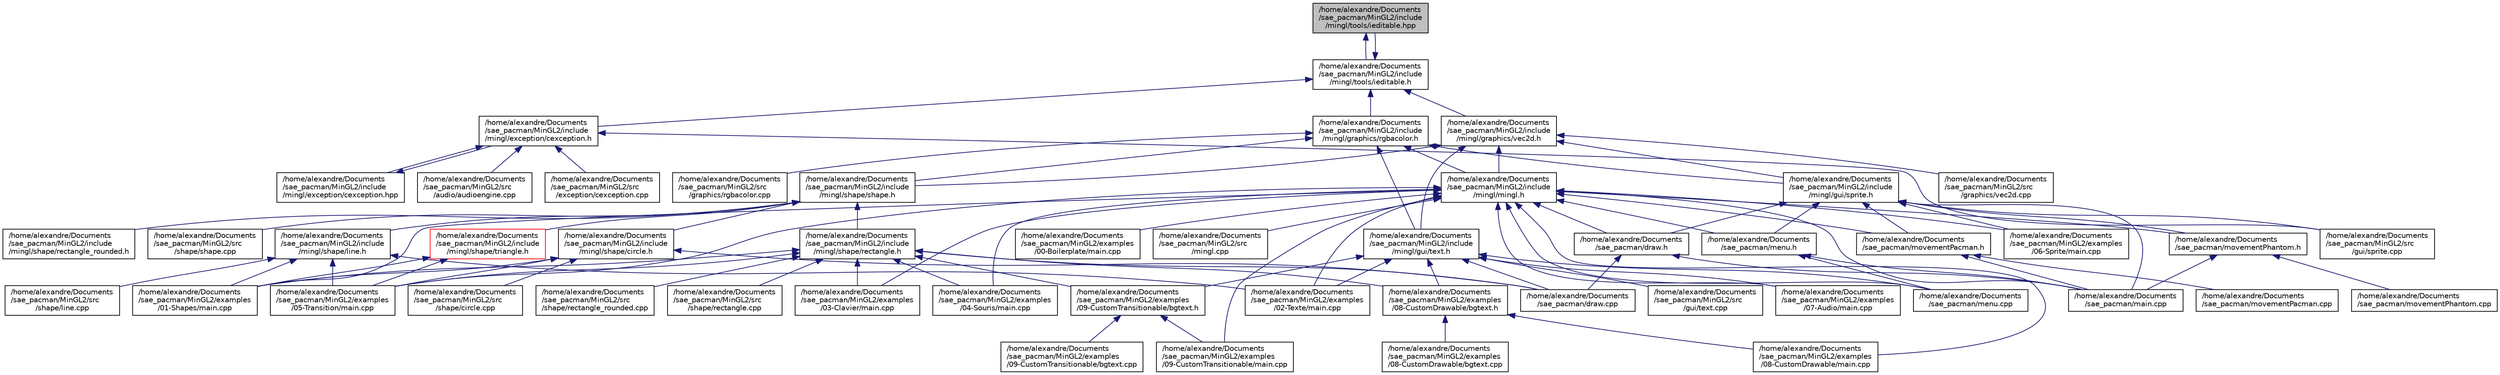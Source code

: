 digraph "/home/alexandre/Documents/sae_pacman/MinGL2/include/mingl/tools/ieditable.hpp"
{
 // LATEX_PDF_SIZE
  edge [fontname="Helvetica",fontsize="10",labelfontname="Helvetica",labelfontsize="10"];
  node [fontname="Helvetica",fontsize="10",shape=record];
  Node1 [label="/home/alexandre/Documents\l/sae_pacman/MinGL2/include\l/mingl/tools/ieditable.hpp",height=0.2,width=0.4,color="black", fillcolor="grey75", style="filled", fontcolor="black",tooltip=" "];
  Node1 -> Node2 [dir="back",color="midnightblue",fontsize="10",style="solid",fontname="Helvetica"];
  Node2 [label="/home/alexandre/Documents\l/sae_pacman/MinGL2/include\l/mingl/tools/ieditable.h",height=0.2,width=0.4,color="black", fillcolor="white", style="filled",URL="$ieditable_8h.html",tooltip="declaration de la classe CEditable dans nsUtil"];
  Node2 -> Node3 [dir="back",color="midnightblue",fontsize="10",style="solid",fontname="Helvetica"];
  Node3 [label="/home/alexandre/Documents\l/sae_pacman/MinGL2/include\l/mingl/exception/cexception.h",height=0.2,width=0.4,color="black", fillcolor="white", style="filled",URL="$cexception_8h.html",tooltip="Declaration de la classe CException."];
  Node3 -> Node4 [dir="back",color="midnightblue",fontsize="10",style="solid",fontname="Helvetica"];
  Node4 [label="/home/alexandre/Documents\l/sae_pacman/MinGL2/include\l/mingl/exception/cexception.hpp",height=0.2,width=0.4,color="black", fillcolor="white", style="filled",URL="$cexception_8hpp.html",tooltip="classe CException"];
  Node4 -> Node3 [dir="back",color="midnightblue",fontsize="10",style="solid",fontname="Helvetica"];
  Node3 -> Node5 [dir="back",color="midnightblue",fontsize="10",style="solid",fontname="Helvetica"];
  Node5 [label="/home/alexandre/Documents\l/sae_pacman/MinGL2/src\l/audio/audioengine.cpp",height=0.2,width=0.4,color="black", fillcolor="white", style="filled",URL="$audioengine_8cpp.html",tooltip="Gestionnaire audio de minGL."];
  Node3 -> Node6 [dir="back",color="midnightblue",fontsize="10",style="solid",fontname="Helvetica"];
  Node6 [label="/home/alexandre/Documents\l/sae_pacman/MinGL2/src\l/exception/cexception.cpp",height=0.2,width=0.4,color="black", fillcolor="white", style="filled",URL="$cexception_8cpp.html",tooltip="classe CException"];
  Node3 -> Node7 [dir="back",color="midnightblue",fontsize="10",style="solid",fontname="Helvetica"];
  Node7 [label="/home/alexandre/Documents\l/sae_pacman/MinGL2/src\l/gui/sprite.cpp",height=0.2,width=0.4,color="black", fillcolor="white", style="filled",URL="$sprite_8cpp.html",tooltip="Image pouvant être chargé depuis un fichier."];
  Node2 -> Node8 [dir="back",color="midnightblue",fontsize="10",style="solid",fontname="Helvetica"];
  Node8 [label="/home/alexandre/Documents\l/sae_pacman/MinGL2/include\l/mingl/graphics/rgbacolor.h",height=0.2,width=0.4,color="black", fillcolor="white", style="filled",URL="$rgbacolor_8h.html",tooltip="Représente une couleur RGBA."];
  Node8 -> Node9 [dir="back",color="midnightblue",fontsize="10",style="solid",fontname="Helvetica"];
  Node9 [label="/home/alexandre/Documents\l/sae_pacman/MinGL2/include\l/mingl/gui/sprite.h",height=0.2,width=0.4,color="black", fillcolor="white", style="filled",URL="$sprite_8h.html",tooltip="Image pouvant être chargé depuis un fichier."];
  Node9 -> Node10 [dir="back",color="midnightblue",fontsize="10",style="solid",fontname="Helvetica"];
  Node10 [label="/home/alexandre/Documents\l/sae_pacman/draw.h",height=0.2,width=0.4,color="black", fillcolor="white", style="filled",URL="$draw_8h.html",tooltip=" "];
  Node10 -> Node11 [dir="back",color="midnightblue",fontsize="10",style="solid",fontname="Helvetica"];
  Node11 [label="/home/alexandre/Documents\l/sae_pacman/draw.cpp",height=0.2,width=0.4,color="black", fillcolor="white", style="filled",URL="$draw_8cpp.html",tooltip=" "];
  Node10 -> Node12 [dir="back",color="midnightblue",fontsize="10",style="solid",fontname="Helvetica"];
  Node12 [label="/home/alexandre/Documents\l/sae_pacman/main.cpp",height=0.2,width=0.4,color="black", fillcolor="white", style="filled",URL="$main_8cpp.html",tooltip=" "];
  Node9 -> Node12 [dir="back",color="midnightblue",fontsize="10",style="solid",fontname="Helvetica"];
  Node9 -> Node13 [dir="back",color="midnightblue",fontsize="10",style="solid",fontname="Helvetica"];
  Node13 [label="/home/alexandre/Documents\l/sae_pacman/menu.h",height=0.2,width=0.4,color="black", fillcolor="white", style="filled",URL="$menu_8h.html",tooltip=" "];
  Node13 -> Node12 [dir="back",color="midnightblue",fontsize="10",style="solid",fontname="Helvetica"];
  Node13 -> Node14 [dir="back",color="midnightblue",fontsize="10",style="solid",fontname="Helvetica"];
  Node14 [label="/home/alexandre/Documents\l/sae_pacman/menu.cpp",height=0.2,width=0.4,color="black", fillcolor="white", style="filled",URL="$menu_8cpp.html",tooltip=" "];
  Node9 -> Node15 [dir="back",color="midnightblue",fontsize="10",style="solid",fontname="Helvetica"];
  Node15 [label="/home/alexandre/Documents\l/sae_pacman/MinGL2/examples\l/06-Sprite/main.cpp",height=0.2,width=0.4,color="black", fillcolor="white", style="filled",URL="$_min_g_l2_2examples_206-_sprite_2main_8cpp.html",tooltip=" "];
  Node9 -> Node7 [dir="back",color="midnightblue",fontsize="10",style="solid",fontname="Helvetica"];
  Node9 -> Node16 [dir="back",color="midnightblue",fontsize="10",style="solid",fontname="Helvetica"];
  Node16 [label="/home/alexandre/Documents\l/sae_pacman/movementPacman.h",height=0.2,width=0.4,color="black", fillcolor="white", style="filled",URL="$movement_pacman_8h.html",tooltip=" "];
  Node16 -> Node12 [dir="back",color="midnightblue",fontsize="10",style="solid",fontname="Helvetica"];
  Node16 -> Node17 [dir="back",color="midnightblue",fontsize="10",style="solid",fontname="Helvetica"];
  Node17 [label="/home/alexandre/Documents\l/sae_pacman/movementPacman.cpp",height=0.2,width=0.4,color="black", fillcolor="white", style="filled",URL="$movement_pacman_8cpp.html",tooltip=" "];
  Node9 -> Node18 [dir="back",color="midnightblue",fontsize="10",style="solid",fontname="Helvetica"];
  Node18 [label="/home/alexandre/Documents\l/sae_pacman/movementPhantom.h",height=0.2,width=0.4,color="black", fillcolor="white", style="filled",URL="$movement_phantom_8h.html",tooltip=" "];
  Node18 -> Node12 [dir="back",color="midnightblue",fontsize="10",style="solid",fontname="Helvetica"];
  Node18 -> Node19 [dir="back",color="midnightblue",fontsize="10",style="solid",fontname="Helvetica"];
  Node19 [label="/home/alexandre/Documents\l/sae_pacman/movementPhantom.cpp",height=0.2,width=0.4,color="black", fillcolor="white", style="filled",URL="$movement_phantom_8cpp.html",tooltip=" "];
  Node8 -> Node20 [dir="back",color="midnightblue",fontsize="10",style="solid",fontname="Helvetica"];
  Node20 [label="/home/alexandre/Documents\l/sae_pacman/MinGL2/include\l/mingl/gui/text.h",height=0.2,width=0.4,color="black", fillcolor="white", style="filled",URL="$text_8h.html",tooltip="Du texte."];
  Node20 -> Node11 [dir="back",color="midnightblue",fontsize="10",style="solid",fontname="Helvetica"];
  Node20 -> Node14 [dir="back",color="midnightblue",fontsize="10",style="solid",fontname="Helvetica"];
  Node20 -> Node21 [dir="back",color="midnightblue",fontsize="10",style="solid",fontname="Helvetica"];
  Node21 [label="/home/alexandre/Documents\l/sae_pacman/MinGL2/examples\l/02-Texte/main.cpp",height=0.2,width=0.4,color="black", fillcolor="white", style="filled",URL="$_min_g_l2_2examples_202-_texte_2main_8cpp.html",tooltip=" "];
  Node20 -> Node22 [dir="back",color="midnightblue",fontsize="10",style="solid",fontname="Helvetica"];
  Node22 [label="/home/alexandre/Documents\l/sae_pacman/MinGL2/examples\l/07-Audio/main.cpp",height=0.2,width=0.4,color="black", fillcolor="white", style="filled",URL="$_min_g_l2_2examples_207-_audio_2main_8cpp.html",tooltip=" "];
  Node20 -> Node23 [dir="back",color="midnightblue",fontsize="10",style="solid",fontname="Helvetica"];
  Node23 [label="/home/alexandre/Documents\l/sae_pacman/MinGL2/examples\l/08-CustomDrawable/bgtext.h",height=0.2,width=0.4,color="black", fillcolor="white", style="filled",URL="$08-_custom_drawable_2bgtext_8h.html",tooltip=" "];
  Node23 -> Node24 [dir="back",color="midnightblue",fontsize="10",style="solid",fontname="Helvetica"];
  Node24 [label="/home/alexandre/Documents\l/sae_pacman/MinGL2/examples\l/08-CustomDrawable/bgtext.cpp",height=0.2,width=0.4,color="black", fillcolor="white", style="filled",URL="$08-_custom_drawable_2bgtext_8cpp.html",tooltip=" "];
  Node23 -> Node25 [dir="back",color="midnightblue",fontsize="10",style="solid",fontname="Helvetica"];
  Node25 [label="/home/alexandre/Documents\l/sae_pacman/MinGL2/examples\l/08-CustomDrawable/main.cpp",height=0.2,width=0.4,color="black", fillcolor="white", style="filled",URL="$_min_g_l2_2examples_208-_custom_drawable_2main_8cpp.html",tooltip=" "];
  Node20 -> Node26 [dir="back",color="midnightblue",fontsize="10",style="solid",fontname="Helvetica"];
  Node26 [label="/home/alexandre/Documents\l/sae_pacman/MinGL2/examples\l/09-CustomTransitionable/bgtext.h",height=0.2,width=0.4,color="black", fillcolor="white", style="filled",URL="$09-_custom_transitionable_2bgtext_8h.html",tooltip=" "];
  Node26 -> Node27 [dir="back",color="midnightblue",fontsize="10",style="solid",fontname="Helvetica"];
  Node27 [label="/home/alexandre/Documents\l/sae_pacman/MinGL2/examples\l/09-CustomTransitionable/bgtext.cpp",height=0.2,width=0.4,color="black", fillcolor="white", style="filled",URL="$09-_custom_transitionable_2bgtext_8cpp.html",tooltip=" "];
  Node26 -> Node28 [dir="back",color="midnightblue",fontsize="10",style="solid",fontname="Helvetica"];
  Node28 [label="/home/alexandre/Documents\l/sae_pacman/MinGL2/examples\l/09-CustomTransitionable/main.cpp",height=0.2,width=0.4,color="black", fillcolor="white", style="filled",URL="$_min_g_l2_2examples_209-_custom_transitionable_2main_8cpp.html",tooltip=" "];
  Node20 -> Node29 [dir="back",color="midnightblue",fontsize="10",style="solid",fontname="Helvetica"];
  Node29 [label="/home/alexandre/Documents\l/sae_pacman/MinGL2/src\l/gui/text.cpp",height=0.2,width=0.4,color="black", fillcolor="white", style="filled",URL="$text_8cpp.html",tooltip=" "];
  Node8 -> Node30 [dir="back",color="midnightblue",fontsize="10",style="solid",fontname="Helvetica"];
  Node30 [label="/home/alexandre/Documents\l/sae_pacman/MinGL2/include\l/mingl/mingl.h",height=0.2,width=0.4,color="black", fillcolor="white", style="filled",URL="$mingl_8h.html",tooltip="La bête."];
  Node30 -> Node10 [dir="back",color="midnightblue",fontsize="10",style="solid",fontname="Helvetica"];
  Node30 -> Node12 [dir="back",color="midnightblue",fontsize="10",style="solid",fontname="Helvetica"];
  Node30 -> Node14 [dir="back",color="midnightblue",fontsize="10",style="solid",fontname="Helvetica"];
  Node30 -> Node13 [dir="back",color="midnightblue",fontsize="10",style="solid",fontname="Helvetica"];
  Node30 -> Node31 [dir="back",color="midnightblue",fontsize="10",style="solid",fontname="Helvetica"];
  Node31 [label="/home/alexandre/Documents\l/sae_pacman/MinGL2/examples\l/00-Boilerplate/main.cpp",height=0.2,width=0.4,color="black", fillcolor="white", style="filled",URL="$_min_g_l2_2examples_200-_boilerplate_2main_8cpp.html",tooltip=" "];
  Node30 -> Node32 [dir="back",color="midnightblue",fontsize="10",style="solid",fontname="Helvetica"];
  Node32 [label="/home/alexandre/Documents\l/sae_pacman/MinGL2/examples\l/01-Shapes/main.cpp",height=0.2,width=0.4,color="black", fillcolor="white", style="filled",URL="$_min_g_l2_2examples_201-_shapes_2main_8cpp.html",tooltip=" "];
  Node30 -> Node21 [dir="back",color="midnightblue",fontsize="10",style="solid",fontname="Helvetica"];
  Node30 -> Node33 [dir="back",color="midnightblue",fontsize="10",style="solid",fontname="Helvetica"];
  Node33 [label="/home/alexandre/Documents\l/sae_pacman/MinGL2/examples\l/03-Clavier/main.cpp",height=0.2,width=0.4,color="black", fillcolor="white", style="filled",URL="$_min_g_l2_2examples_203-_clavier_2main_8cpp.html",tooltip=" "];
  Node30 -> Node34 [dir="back",color="midnightblue",fontsize="10",style="solid",fontname="Helvetica"];
  Node34 [label="/home/alexandre/Documents\l/sae_pacman/MinGL2/examples\l/04-Souris/main.cpp",height=0.2,width=0.4,color="black", fillcolor="white", style="filled",URL="$_min_g_l2_2examples_204-_souris_2main_8cpp.html",tooltip=" "];
  Node30 -> Node35 [dir="back",color="midnightblue",fontsize="10",style="solid",fontname="Helvetica"];
  Node35 [label="/home/alexandre/Documents\l/sae_pacman/MinGL2/examples\l/05-Transition/main.cpp",height=0.2,width=0.4,color="black", fillcolor="white", style="filled",URL="$_min_g_l2_2examples_205-_transition_2main_8cpp.html",tooltip=" "];
  Node30 -> Node15 [dir="back",color="midnightblue",fontsize="10",style="solid",fontname="Helvetica"];
  Node30 -> Node22 [dir="back",color="midnightblue",fontsize="10",style="solid",fontname="Helvetica"];
  Node30 -> Node25 [dir="back",color="midnightblue",fontsize="10",style="solid",fontname="Helvetica"];
  Node30 -> Node28 [dir="back",color="midnightblue",fontsize="10",style="solid",fontname="Helvetica"];
  Node30 -> Node36 [dir="back",color="midnightblue",fontsize="10",style="solid",fontname="Helvetica"];
  Node36 [label="/home/alexandre/Documents\l/sae_pacman/MinGL2/src\l/mingl.cpp",height=0.2,width=0.4,color="black", fillcolor="white", style="filled",URL="$mingl_8cpp.html",tooltip="La bête."];
  Node30 -> Node16 [dir="back",color="midnightblue",fontsize="10",style="solid",fontname="Helvetica"];
  Node30 -> Node18 [dir="back",color="midnightblue",fontsize="10",style="solid",fontname="Helvetica"];
  Node8 -> Node37 [dir="back",color="midnightblue",fontsize="10",style="solid",fontname="Helvetica"];
  Node37 [label="/home/alexandre/Documents\l/sae_pacman/MinGL2/include\l/mingl/shape/shape.h",height=0.2,width=0.4,color="black", fillcolor="white", style="filled",URL="$shape_8h.html",tooltip="Représente une forme."];
  Node37 -> Node38 [dir="back",color="midnightblue",fontsize="10",style="solid",fontname="Helvetica"];
  Node38 [label="/home/alexandre/Documents\l/sae_pacman/MinGL2/include\l/mingl/shape/circle.h",height=0.2,width=0.4,color="black", fillcolor="white", style="filled",URL="$circle_8h.html",tooltip="Représente un cercle."];
  Node38 -> Node11 [dir="back",color="midnightblue",fontsize="10",style="solid",fontname="Helvetica"];
  Node38 -> Node32 [dir="back",color="midnightblue",fontsize="10",style="solid",fontname="Helvetica"];
  Node38 -> Node35 [dir="back",color="midnightblue",fontsize="10",style="solid",fontname="Helvetica"];
  Node38 -> Node39 [dir="back",color="midnightblue",fontsize="10",style="solid",fontname="Helvetica"];
  Node39 [label="/home/alexandre/Documents\l/sae_pacman/MinGL2/src\l/shape/circle.cpp",height=0.2,width=0.4,color="black", fillcolor="white", style="filled",URL="$circle_8cpp.html",tooltip="Représente un cercle."];
  Node37 -> Node40 [dir="back",color="midnightblue",fontsize="10",style="solid",fontname="Helvetica"];
  Node40 [label="/home/alexandre/Documents\l/sae_pacman/MinGL2/include\l/mingl/shape/line.h",height=0.2,width=0.4,color="black", fillcolor="white", style="filled",URL="$line_8h.html",tooltip="Représente une ligne."];
  Node40 -> Node32 [dir="back",color="midnightblue",fontsize="10",style="solid",fontname="Helvetica"];
  Node40 -> Node21 [dir="back",color="midnightblue",fontsize="10",style="solid",fontname="Helvetica"];
  Node40 -> Node35 [dir="back",color="midnightblue",fontsize="10",style="solid",fontname="Helvetica"];
  Node40 -> Node41 [dir="back",color="midnightblue",fontsize="10",style="solid",fontname="Helvetica"];
  Node41 [label="/home/alexandre/Documents\l/sae_pacman/MinGL2/src\l/shape/line.cpp",height=0.2,width=0.4,color="black", fillcolor="white", style="filled",URL="$line_8cpp.html",tooltip="Représente une ligne."];
  Node37 -> Node42 [dir="back",color="midnightblue",fontsize="10",style="solid",fontname="Helvetica"];
  Node42 [label="/home/alexandre/Documents\l/sae_pacman/MinGL2/include\l/mingl/shape/rectangle.h",height=0.2,width=0.4,color="black", fillcolor="white", style="filled",URL="$rectangle_8h.html",tooltip="Représente un rectangle."];
  Node42 -> Node11 [dir="back",color="midnightblue",fontsize="10",style="solid",fontname="Helvetica"];
  Node42 -> Node32 [dir="back",color="midnightblue",fontsize="10",style="solid",fontname="Helvetica"];
  Node42 -> Node33 [dir="back",color="midnightblue",fontsize="10",style="solid",fontname="Helvetica"];
  Node42 -> Node34 [dir="back",color="midnightblue",fontsize="10",style="solid",fontname="Helvetica"];
  Node42 -> Node35 [dir="back",color="midnightblue",fontsize="10",style="solid",fontname="Helvetica"];
  Node42 -> Node23 [dir="back",color="midnightblue",fontsize="10",style="solid",fontname="Helvetica"];
  Node42 -> Node26 [dir="back",color="midnightblue",fontsize="10",style="solid",fontname="Helvetica"];
  Node42 -> Node43 [dir="back",color="midnightblue",fontsize="10",style="solid",fontname="Helvetica"];
  Node43 [label="/home/alexandre/Documents\l/sae_pacman/MinGL2/src\l/shape/rectangle.cpp",height=0.2,width=0.4,color="black", fillcolor="white", style="filled",URL="$rectangle_8cpp.html",tooltip="Représente un rectangle."];
  Node42 -> Node44 [dir="back",color="midnightblue",fontsize="10",style="solid",fontname="Helvetica"];
  Node44 [label="/home/alexandre/Documents\l/sae_pacman/MinGL2/src\l/shape/rectangle_rounded.cpp",height=0.2,width=0.4,color="black", fillcolor="white", style="filled",URL="$rectangle__rounded_8cpp.html",tooltip=" "];
  Node37 -> Node45 [dir="back",color="midnightblue",fontsize="10",style="solid",fontname="Helvetica"];
  Node45 [label="/home/alexandre/Documents\l/sae_pacman/MinGL2/include\l/mingl/shape/rectangle_rounded.h",height=0.2,width=0.4,color="black", fillcolor="white", style="filled",URL="$rectangle__rounded_8h.html",tooltip=" "];
  Node37 -> Node46 [dir="back",color="midnightblue",fontsize="10",style="solid",fontname="Helvetica"];
  Node46 [label="/home/alexandre/Documents\l/sae_pacman/MinGL2/include\l/mingl/shape/triangle.h",height=0.2,width=0.4,color="red", fillcolor="white", style="filled",URL="$triangle_8h.html",tooltip="Représente un triangle."];
  Node46 -> Node32 [dir="back",color="midnightblue",fontsize="10",style="solid",fontname="Helvetica"];
  Node46 -> Node35 [dir="back",color="midnightblue",fontsize="10",style="solid",fontname="Helvetica"];
  Node37 -> Node48 [dir="back",color="midnightblue",fontsize="10",style="solid",fontname="Helvetica"];
  Node48 [label="/home/alexandre/Documents\l/sae_pacman/MinGL2/src\l/shape/shape.cpp",height=0.2,width=0.4,color="black", fillcolor="white", style="filled",URL="$shape_8cpp.html",tooltip="Représente une forme."];
  Node8 -> Node49 [dir="back",color="midnightblue",fontsize="10",style="solid",fontname="Helvetica"];
  Node49 [label="/home/alexandre/Documents\l/sae_pacman/MinGL2/src\l/graphics/rgbacolor.cpp",height=0.2,width=0.4,color="black", fillcolor="white", style="filled",URL="$rgbacolor_8cpp.html",tooltip="Représente une couleur RGBA."];
  Node2 -> Node50 [dir="back",color="midnightblue",fontsize="10",style="solid",fontname="Helvetica"];
  Node50 [label="/home/alexandre/Documents\l/sae_pacman/MinGL2/include\l/mingl/graphics/vec2d.h",height=0.2,width=0.4,color="black", fillcolor="white", style="filled",URL="$vec2d_8h.html",tooltip="Représente un vecteur sur deux dimensions."];
  Node50 -> Node9 [dir="back",color="midnightblue",fontsize="10",style="solid",fontname="Helvetica"];
  Node50 -> Node20 [dir="back",color="midnightblue",fontsize="10",style="solid",fontname="Helvetica"];
  Node50 -> Node30 [dir="back",color="midnightblue",fontsize="10",style="solid",fontname="Helvetica"];
  Node50 -> Node37 [dir="back",color="midnightblue",fontsize="10",style="solid",fontname="Helvetica"];
  Node50 -> Node51 [dir="back",color="midnightblue",fontsize="10",style="solid",fontname="Helvetica"];
  Node51 [label="/home/alexandre/Documents\l/sae_pacman/MinGL2/src\l/graphics/vec2d.cpp",height=0.2,width=0.4,color="black", fillcolor="white", style="filled",URL="$vec2d_8cpp.html",tooltip="Représente un vecteur sur deux dimensions."];
  Node2 -> Node1 [dir="back",color="midnightblue",fontsize="10",style="solid",fontname="Helvetica"];
}
